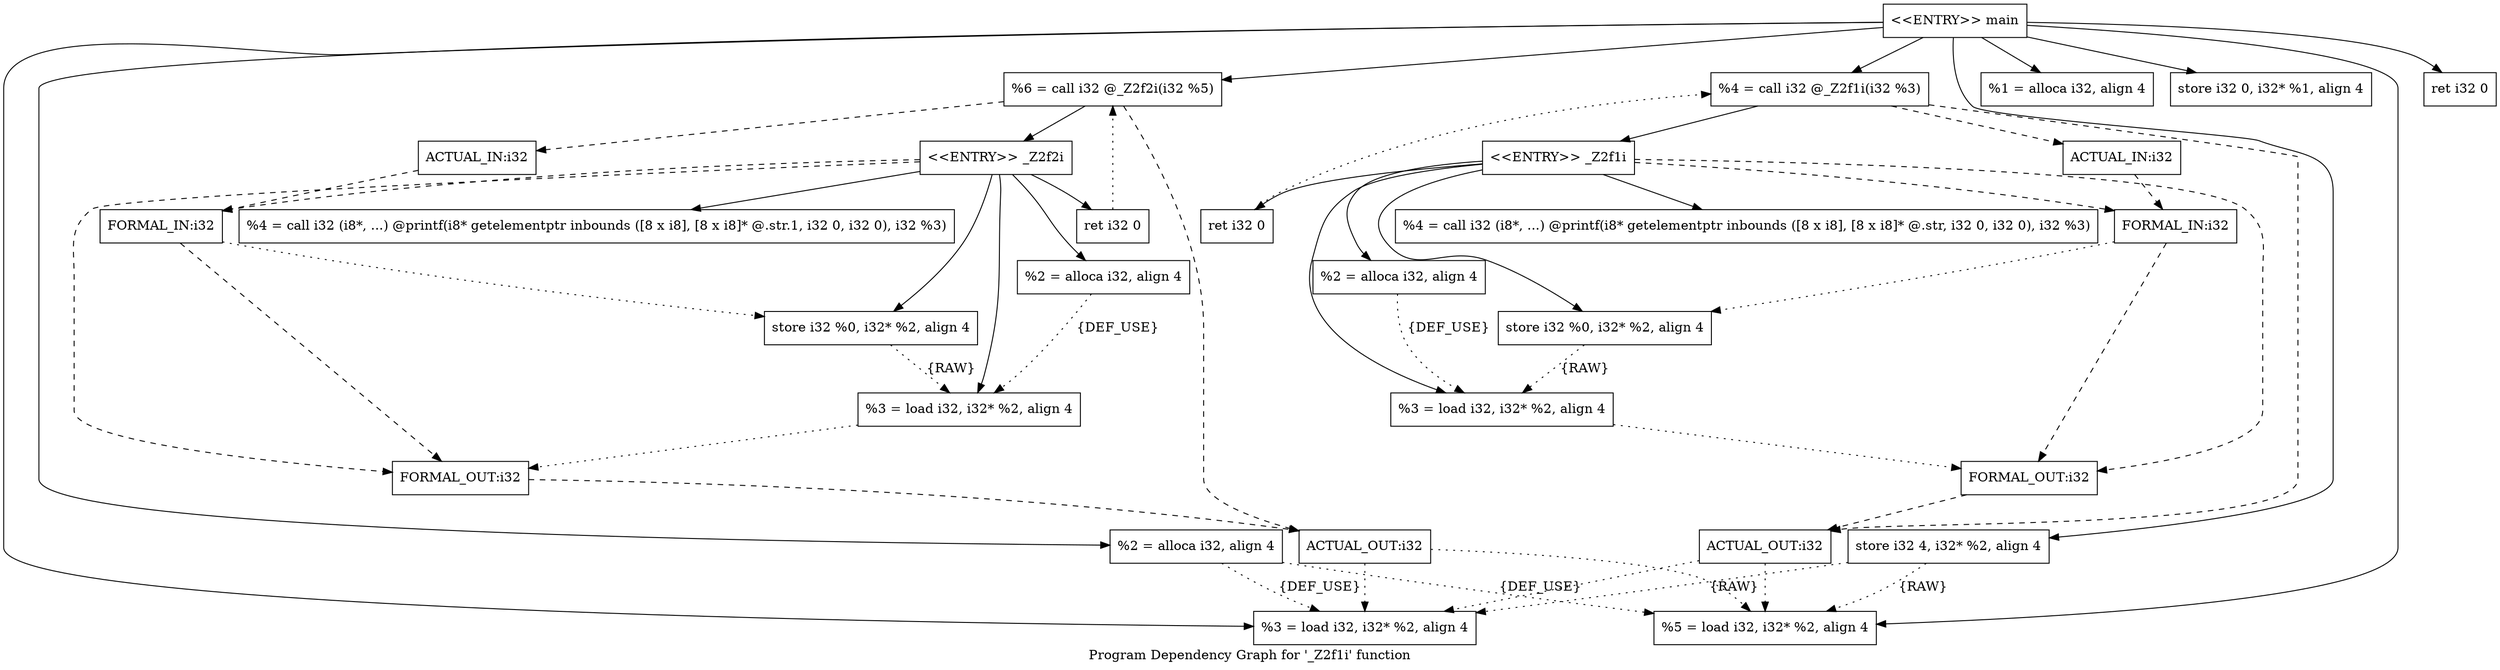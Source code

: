 digraph "Program Dependency Graph for '_Z2f1i' function" {
	label="Program Dependency Graph for '_Z2f1i' function";

	Node0xd15840 [shape=record,label="{  %2 = alloca i32, align 4}"];
	Node0xd15840 -> Node0xd15aa0[style=dotted,label = "{DEF_USE}" ];
	Node0xd15aa0 [shape=record,label="{  %3 = load i32, i32* %2, align 4}"];
	Node0xd15aa0 -> Node0xd1c080[style=dotted];
	Node0xd15230 [shape=record,label="{  store i32 %0, i32* %2, align 4}"];
	Node0xd15230 -> Node0xd15aa0[style=dotted,label = "{RAW} "];
	Node0xd152d0 [shape=record,label="{\<\<ENTRY\>\> _Z2f1i}"];
	Node0xd152d0 -> Node0xd15840;
	Node0xd152d0 -> Node0xd15230;
	Node0xd152d0 -> Node0xd15aa0;
	Node0xd152d0 -> Node0xd15360;
	Node0xd152d0 -> Node0xd152a0;
	Node0xd152d0 -> Node0xd1c010[style=dashed];
	Node0xd152d0 -> Node0xd1c080[style=dashed];
	Node0xd15360 [shape=record,label="{  %4 = call i32 (i8*, ...) @printf(i8* getelementptr inbounds ([8 x i8], [8 x i8]* @.str, i32 0, i32 0), i32 %3)}"];
	Node0xd152a0 [shape=record,label="{  ret i32 0}"];
	Node0xd152a0 -> Node0xd17670[style=dotted];
	Node0xd16ef0 [shape=record,label="{  %2 = alloca i32, align 4}"];
	Node0xd16ef0 -> Node0xd16f60[style=dotted,label = "{DEF_USE}" ];
	Node0xd16f60 [shape=record,label="{  %3 = load i32, i32* %2, align 4}"];
	Node0xd16f60 -> Node0xd1cb60[style=dotted];
	Node0xd16fd0 [shape=record,label="{\<\<ENTRY\>\> _Z2f2i}"];
	Node0xd16fd0 -> Node0xd16ef0;
	Node0xd16fd0 -> Node0xd176a0;
	Node0xd16fd0 -> Node0xd16f60;
	Node0xd16fd0 -> Node0xd17710;
	Node0xd16fd0 -> Node0xd17780;
	Node0xd16fd0 -> Node0xd1caf0[style=dashed];
	Node0xd16fd0 -> Node0xd1cb60[style=dashed];
	Node0xd176a0 [shape=record,label="{  store i32 %0, i32* %2, align 4}"];
	Node0xd176a0 -> Node0xd16f60[style=dotted,label = "{RAW} "];
	Node0xd17710 [shape=record,label="{  %4 = call i32 (i8*, ...) @printf(i8* getelementptr inbounds ([8 x i8], [8 x i8]* @.str.1, i32 0, i32 0), i32 %3)}"];
	Node0xd17780 [shape=record,label="{  ret i32 0}"];
	Node0xd17780 -> Node0xd19670[style=dotted];
	Node0xd19b60 [shape=record,label="{  %2 = alloca i32, align 4}"];
	Node0xd19b60 -> Node0xd192a0[style=dotted,label = "{DEF_USE}" ];
	Node0xd19b60 -> Node0xd19310[style=dotted,label = "{DEF_USE}" ];
	Node0xd192a0 [shape=record,label="{  %3 = load i32, i32* %2, align 4}"];
	Node0xd19310 [shape=record,label="{  %5 = load i32, i32* %2, align 4}"];
	Node0xd193b0 [shape=record,label="{\<\<ENTRY\>\> main}"];
	Node0xd193b0 -> Node0xd19420;
	Node0xd193b0 -> Node0xd19b60;
	Node0xd193b0 -> Node0xd17640;
	Node0xd193b0 -> Node0xd17610;
	Node0xd193b0 -> Node0xd192a0;
	Node0xd193b0 -> Node0xd17670;
	Node0xd193b0 -> Node0xd19310;
	Node0xd193b0 -> Node0xd19670;
	Node0xd193b0 -> Node0xd1b950;
	Node0xd19420 [shape=record,label="{  %1 = alloca i32, align 4}"];
	Node0xd17640 [shape=record,label="{  store i32 0, i32* %1, align 4}"];
	Node0xd17610 [shape=record,label="{  store i32 4, i32* %2, align 4}"];
	Node0xd17610 -> Node0xd192a0[style=dotted,label = "{RAW} "];
	Node0xd17610 -> Node0xd19310[style=dotted,label = "{RAW} "];
	Node0xd17670 [shape=record,label="{  %4 = call i32 @_Z2f1i(i32 %3)}"];
	Node0xd17670 -> Node0xd152d0;
	Node0xd17670 -> Node0xd1c3e0[style=dashed];
	Node0xd17670 -> Node0xd1c480[style=dashed];
	Node0xd19670 [shape=record,label="{  %6 = call i32 @_Z2f2i(i32 %5)}"];
	Node0xd19670 -> Node0xd16fd0;
	Node0xd19670 -> Node0xd1cf20[style=dashed];
	Node0xd19670 -> Node0xd1cfc0[style=dashed];
	Node0xd1b950 [shape=record,label="{  ret i32 0}"];
	Node0xd1c010 [shape=record,label="{FORMAL_IN:i32}"];
	Node0xd1c010 -> Node0xd1c080[style=dashed];
	Node0xd1c010 -> Node0xd15230[style=dotted];
	Node0xd1c080 [shape=record,label="{FORMAL_OUT:i32}"];
	Node0xd1c080 -> Node0xd1c480[style=dashed];
	Node0xd1c3e0 [shape=record,label="{ACTUAL_IN:i32}"];
	Node0xd1c3e0 -> Node0xd1c010[style=dashed];
	Node0xd1c480 [shape=record,label="{ACTUAL_OUT:i32}"];
	Node0xd1c480 -> Node0xd192a0[style=dotted];
	Node0xd1c480 -> Node0xd19310[style=dotted];
	Node0xd1caf0 [shape=record,label="{FORMAL_IN:i32}"];
	Node0xd1caf0 -> Node0xd1cb60[style=dashed];
	Node0xd1caf0 -> Node0xd176a0[style=dotted];
	Node0xd1cb60 [shape=record,label="{FORMAL_OUT:i32}"];
	Node0xd1cb60 -> Node0xd1cfc0[style=dashed];
	Node0xd1cf20 [shape=record,label="{ACTUAL_IN:i32}"];
	Node0xd1cf20 -> Node0xd1caf0[style=dashed];
	Node0xd1cfc0 [shape=record,label="{ACTUAL_OUT:i32}"];
	Node0xd1cfc0 -> Node0xd192a0[style=dotted];
	Node0xd1cfc0 -> Node0xd19310[style=dotted];
}
